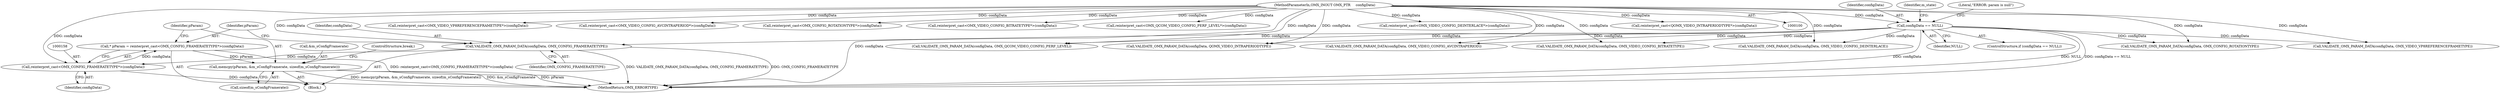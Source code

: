 digraph "0_Android_560ccdb509a7b86186fac0fce1b25bd9a3e6a6e8_4@pointer" {
"1000160" [label="(Call,memcpy(pParam, &m_sConfigFramerate, sizeof(m_sConfigFramerate)))"];
"1000155" [label="(Call,* pParam = reinterpret_cast<OMX_CONFIG_FRAMERATETYPE*>(configData))"];
"1000157" [label="(Call,reinterpret_cast<OMX_CONFIG_FRAMERATETYPE*>(configData))"];
"1000151" [label="(Call,VALIDATE_OMX_PARAM_DATA(configData, OMX_CONFIG_FRAMERATETYPE))"];
"1000109" [label="(Call,configData == NULL)"];
"1000103" [label="(MethodParameterIn,OMX_INOUT OMX_PTR     configData)"];
"1000253" [label="(Call,reinterpret_cast<OMX_VIDEO_VP8REFERENCEFRAMETYPE*>(configData))"];
"1000267" [label="(Call,VALIDATE_OMX_PARAM_DATA(configData, OMX_QCOM_VIDEO_CONFIG_PERF_LEVEL))"];
"1000213" [label="(Call,reinterpret_cast<OMX_VIDEO_CONFIG_AVCINTRAPERIOD*>(configData))"];
"1000175" [label="(Call,reinterpret_cast<OMX_CONFIG_ROTATIONTYPE*>(configData))"];
"1000139" [label="(Call,reinterpret_cast<OMX_VIDEO_CONFIG_BITRATETYPE*>(configData))"];
"1000274" [label="(Call,reinterpret_cast<OMX_QCOM_VIDEO_CONFIG_PERF_LEVEL*>(configData))"];
"1000111" [label="(Identifier,NULL)"];
"1000161" [label="(Identifier,pParam)"];
"1000310" [label="(MethodReturn,OMX_ERRORTYPE)"];
"1000119" [label="(Identifier,m_state)"];
"1000207" [label="(Call,VALIDATE_OMX_PARAM_DATA(configData, OMX_VIDEO_CONFIG_AVCINTRAPERIOD))"];
"1000114" [label="(Literal,\"ERROR: param is null\")"];
"1000169" [label="(Call,VALIDATE_OMX_PARAM_DATA(configData, OMX_CONFIG_ROTATIONTYPE))"];
"1000160" [label="(Call,memcpy(pParam, &m_sConfigFramerate, sizeof(m_sConfigFramerate)))"];
"1000159" [label="(Identifier,configData)"];
"1000162" [label="(Call,&m_sConfigFramerate)"];
"1000156" [label="(Identifier,pParam)"];
"1000103" [label="(MethodParameterIn,OMX_INOUT OMX_PTR     configData)"];
"1000157" [label="(Call,reinterpret_cast<OMX_CONFIG_FRAMERATETYPE*>(configData))"];
"1000155" [label="(Call,* pParam = reinterpret_cast<OMX_CONFIG_FRAMERATETYPE*>(configData))"];
"1000247" [label="(Call,VALIDATE_OMX_PARAM_DATA(configData, OMX_VIDEO_VP8REFERENCEFRAMETYPE))"];
"1000189" [label="(Call,VALIDATE_OMX_PARAM_DATA(configData, QOMX_VIDEO_INTRAPERIODTYPE))"];
"1000110" [label="(Identifier,configData)"];
"1000150" [label="(Block,)"];
"1000166" [label="(ControlStructure,break;)"];
"1000233" [label="(Call,reinterpret_cast<OMX_VIDEO_CONFIG_DEINTERLACE*>(configData))"];
"1000133" [label="(Call,VALIDATE_OMX_PARAM_DATA(configData, OMX_VIDEO_CONFIG_BITRATETYPE))"];
"1000227" [label="(Call,VALIDATE_OMX_PARAM_DATA(configData, OMX_VIDEO_CONFIG_DEINTERLACE))"];
"1000109" [label="(Call,configData == NULL)"];
"1000152" [label="(Identifier,configData)"];
"1000164" [label="(Call,sizeof(m_sConfigFramerate))"];
"1000195" [label="(Call,reinterpret_cast<QOMX_VIDEO_INTRAPERIODTYPE*>(configData))"];
"1000108" [label="(ControlStructure,if (configData == NULL))"];
"1000153" [label="(Identifier,OMX_CONFIG_FRAMERATETYPE)"];
"1000151" [label="(Call,VALIDATE_OMX_PARAM_DATA(configData, OMX_CONFIG_FRAMERATETYPE))"];
"1000160" -> "1000150"  [label="AST: "];
"1000160" -> "1000164"  [label="CFG: "];
"1000161" -> "1000160"  [label="AST: "];
"1000162" -> "1000160"  [label="AST: "];
"1000164" -> "1000160"  [label="AST: "];
"1000166" -> "1000160"  [label="CFG: "];
"1000160" -> "1000310"  [label="DDG: memcpy(pParam, &m_sConfigFramerate, sizeof(m_sConfigFramerate))"];
"1000160" -> "1000310"  [label="DDG: &m_sConfigFramerate"];
"1000160" -> "1000310"  [label="DDG: pParam"];
"1000155" -> "1000160"  [label="DDG: pParam"];
"1000155" -> "1000150"  [label="AST: "];
"1000155" -> "1000157"  [label="CFG: "];
"1000156" -> "1000155"  [label="AST: "];
"1000157" -> "1000155"  [label="AST: "];
"1000161" -> "1000155"  [label="CFG: "];
"1000155" -> "1000310"  [label="DDG: reinterpret_cast<OMX_CONFIG_FRAMERATETYPE*>(configData)"];
"1000157" -> "1000155"  [label="DDG: configData"];
"1000157" -> "1000159"  [label="CFG: "];
"1000158" -> "1000157"  [label="AST: "];
"1000159" -> "1000157"  [label="AST: "];
"1000157" -> "1000310"  [label="DDG: configData"];
"1000151" -> "1000157"  [label="DDG: configData"];
"1000103" -> "1000157"  [label="DDG: configData"];
"1000151" -> "1000150"  [label="AST: "];
"1000151" -> "1000153"  [label="CFG: "];
"1000152" -> "1000151"  [label="AST: "];
"1000153" -> "1000151"  [label="AST: "];
"1000156" -> "1000151"  [label="CFG: "];
"1000151" -> "1000310"  [label="DDG: VALIDATE_OMX_PARAM_DATA(configData, OMX_CONFIG_FRAMERATETYPE)"];
"1000151" -> "1000310"  [label="DDG: OMX_CONFIG_FRAMERATETYPE"];
"1000109" -> "1000151"  [label="DDG: configData"];
"1000103" -> "1000151"  [label="DDG: configData"];
"1000109" -> "1000108"  [label="AST: "];
"1000109" -> "1000111"  [label="CFG: "];
"1000110" -> "1000109"  [label="AST: "];
"1000111" -> "1000109"  [label="AST: "];
"1000114" -> "1000109"  [label="CFG: "];
"1000119" -> "1000109"  [label="CFG: "];
"1000109" -> "1000310"  [label="DDG: configData"];
"1000109" -> "1000310"  [label="DDG: NULL"];
"1000109" -> "1000310"  [label="DDG: configData == NULL"];
"1000103" -> "1000109"  [label="DDG: configData"];
"1000109" -> "1000133"  [label="DDG: configData"];
"1000109" -> "1000169"  [label="DDG: configData"];
"1000109" -> "1000189"  [label="DDG: configData"];
"1000109" -> "1000207"  [label="DDG: configData"];
"1000109" -> "1000227"  [label="DDG: configData"];
"1000109" -> "1000247"  [label="DDG: configData"];
"1000109" -> "1000267"  [label="DDG: configData"];
"1000103" -> "1000100"  [label="AST: "];
"1000103" -> "1000310"  [label="DDG: configData"];
"1000103" -> "1000133"  [label="DDG: configData"];
"1000103" -> "1000139"  [label="DDG: configData"];
"1000103" -> "1000169"  [label="DDG: configData"];
"1000103" -> "1000175"  [label="DDG: configData"];
"1000103" -> "1000189"  [label="DDG: configData"];
"1000103" -> "1000195"  [label="DDG: configData"];
"1000103" -> "1000207"  [label="DDG: configData"];
"1000103" -> "1000213"  [label="DDG: configData"];
"1000103" -> "1000227"  [label="DDG: configData"];
"1000103" -> "1000233"  [label="DDG: configData"];
"1000103" -> "1000247"  [label="DDG: configData"];
"1000103" -> "1000253"  [label="DDG: configData"];
"1000103" -> "1000267"  [label="DDG: configData"];
"1000103" -> "1000274"  [label="DDG: configData"];
}
